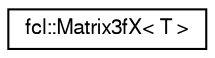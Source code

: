 digraph "Graphical Class Hierarchy"
{
  edge [fontname="FreeSans",fontsize="10",labelfontname="FreeSans",labelfontsize="10"];
  node [fontname="FreeSans",fontsize="10",shape=record];
  rankdir="LR";
  Node1 [label="fcl::Matrix3fX\< T \>",height=0.2,width=0.4,color="black", fillcolor="white", style="filled",URL="$a00088.html",tooltip="Matrix2 class wrapper. the core data is in the template parameter class. "];
}
